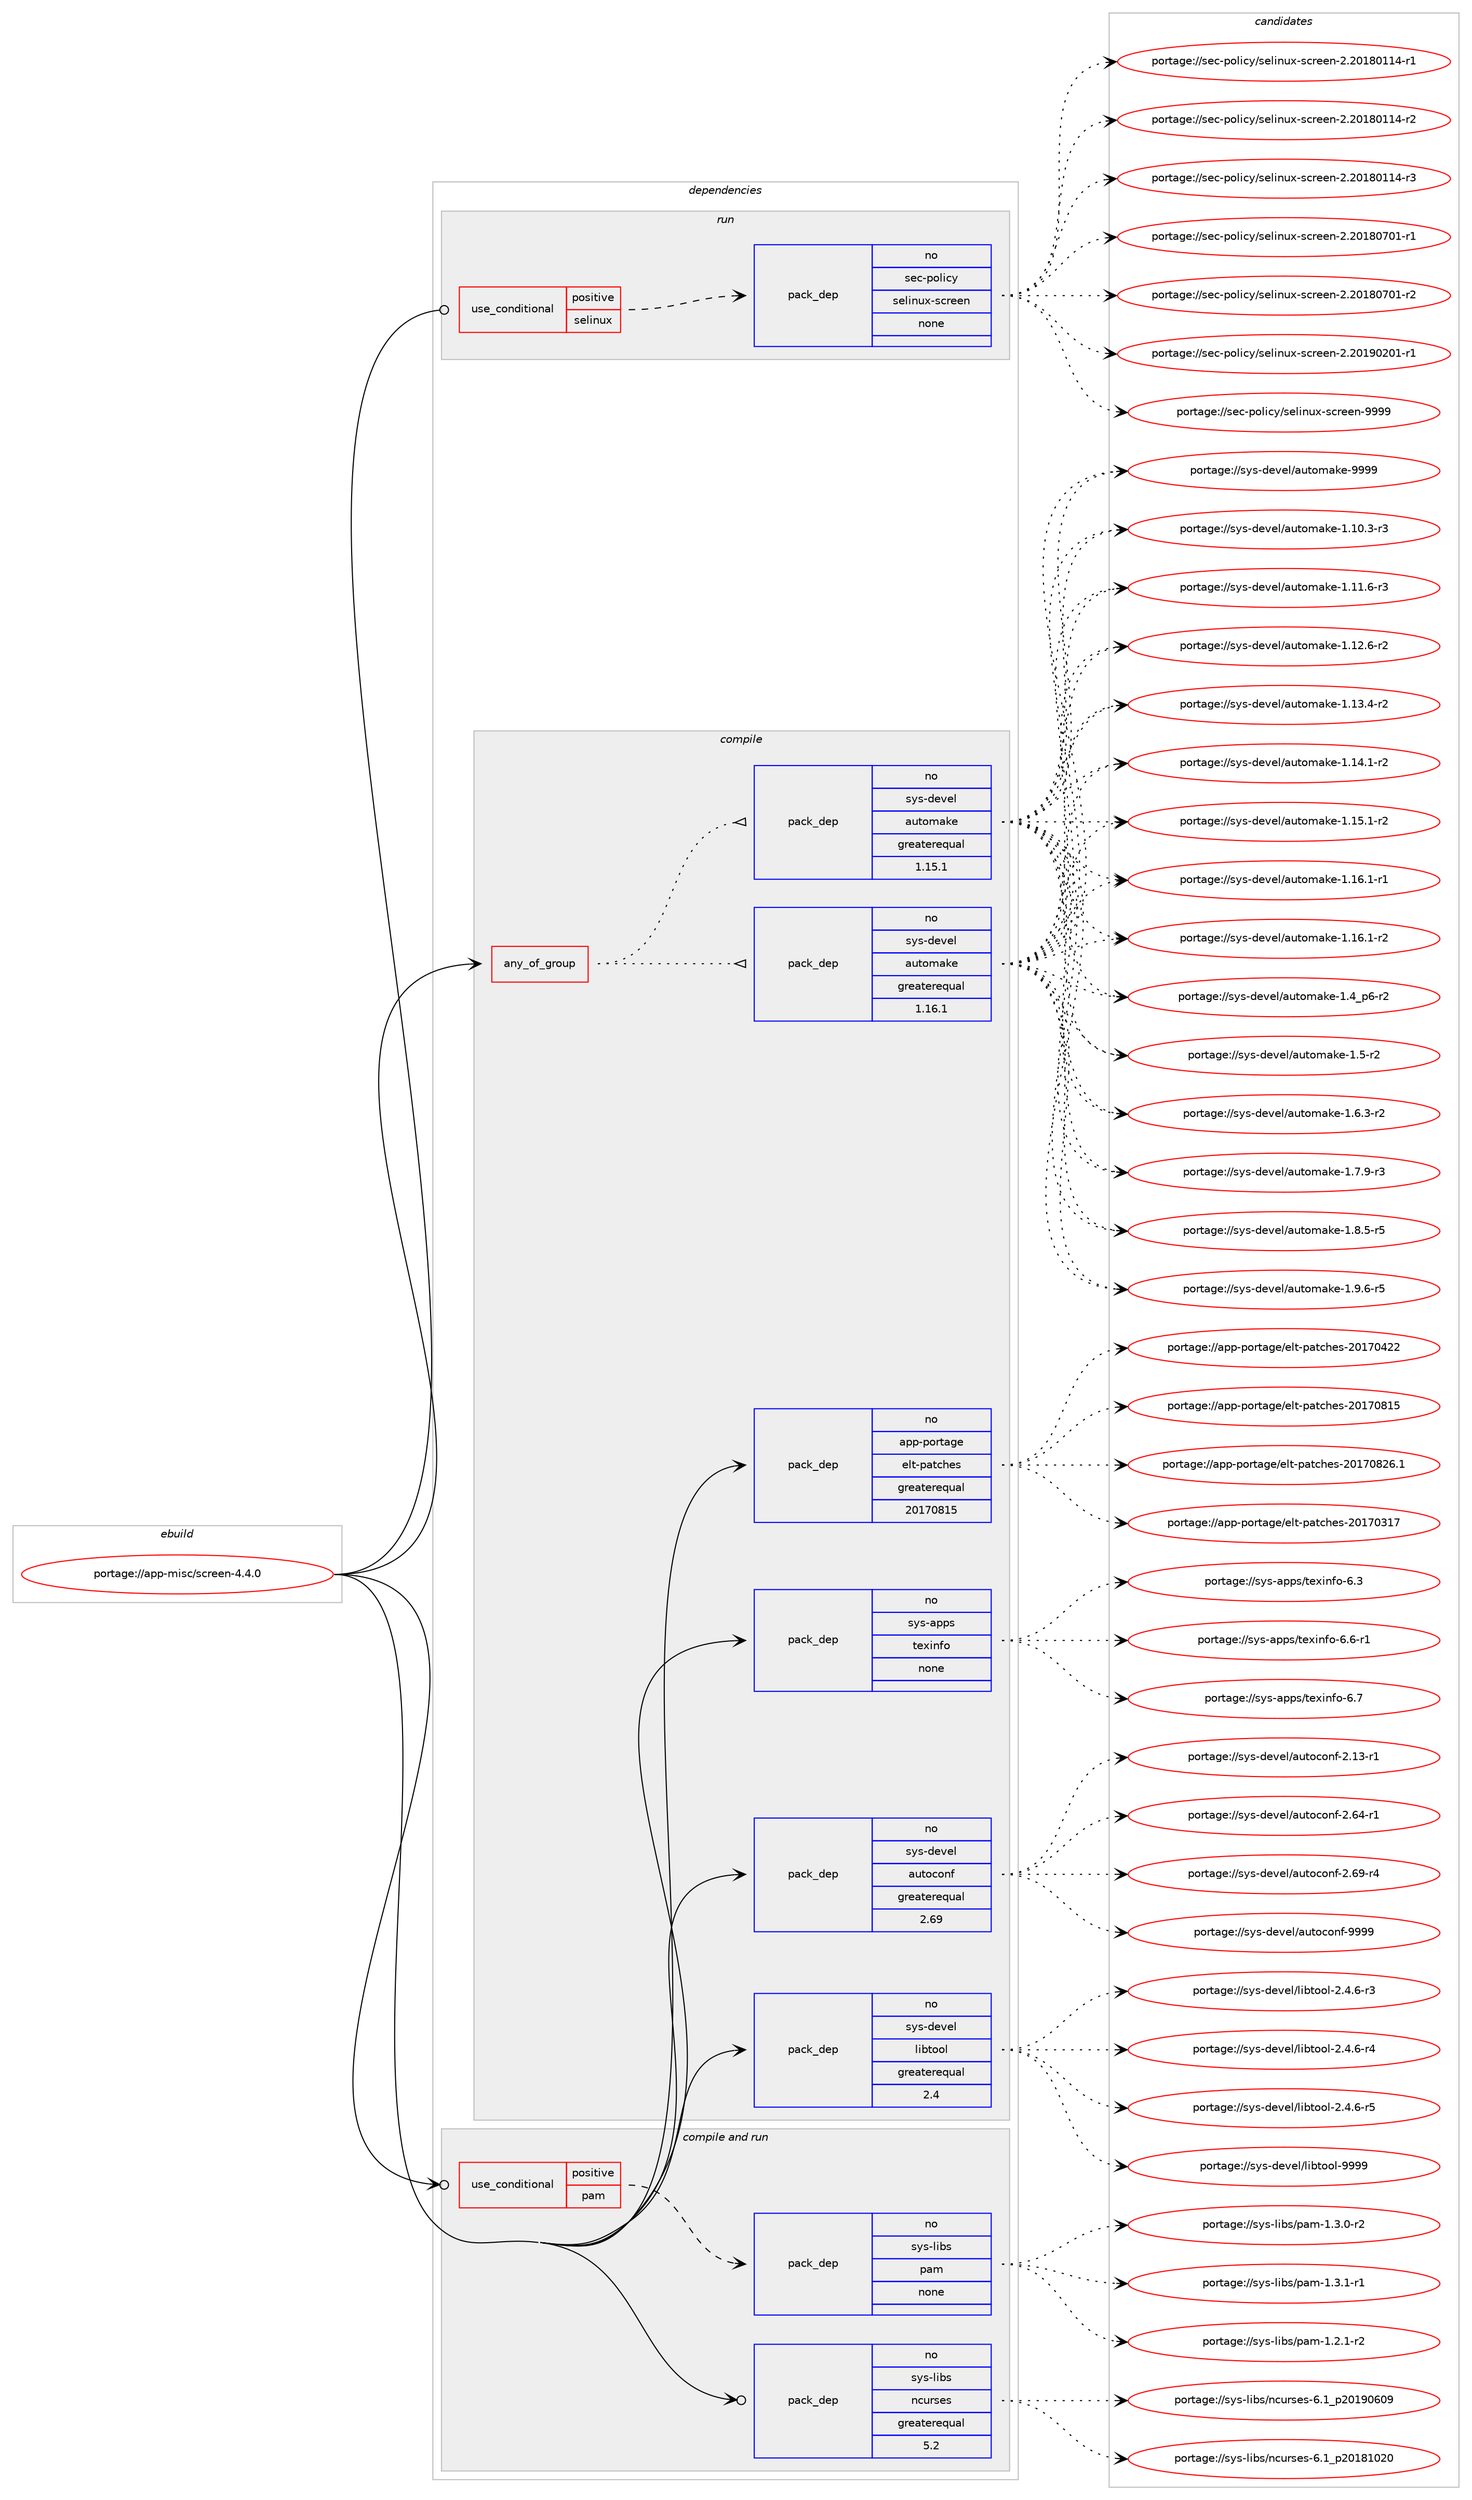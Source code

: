 digraph prolog {

# *************
# Graph options
# *************

newrank=true;
concentrate=true;
compound=true;
graph [rankdir=LR,fontname=Helvetica,fontsize=10,ranksep=1.5];#, ranksep=2.5, nodesep=0.2];
edge  [arrowhead=vee];
node  [fontname=Helvetica,fontsize=10];

# **********
# The ebuild
# **********

subgraph cluster_leftcol {
color=gray;
rank=same;
label=<<i>ebuild</i>>;
id [label="portage://app-misc/screen-4.4.0", color=red, width=4, href="../app-misc/screen-4.4.0.svg"];
}

# ****************
# The dependencies
# ****************

subgraph cluster_midcol {
color=gray;
label=<<i>dependencies</i>>;
subgraph cluster_compile {
fillcolor="#eeeeee";
style=filled;
label=<<i>compile</i>>;
subgraph any557 {
dependency35733 [label=<<TABLE BORDER="0" CELLBORDER="1" CELLSPACING="0" CELLPADDING="4"><TR><TD CELLPADDING="10">any_of_group</TD></TR></TABLE>>, shape=none, color=red];subgraph pack26213 {
dependency35734 [label=<<TABLE BORDER="0" CELLBORDER="1" CELLSPACING="0" CELLPADDING="4" WIDTH="220"><TR><TD ROWSPAN="6" CELLPADDING="30">pack_dep</TD></TR><TR><TD WIDTH="110">no</TD></TR><TR><TD>sys-devel</TD></TR><TR><TD>automake</TD></TR><TR><TD>greaterequal</TD></TR><TR><TD>1.16.1</TD></TR></TABLE>>, shape=none, color=blue];
}
dependency35733:e -> dependency35734:w [weight=20,style="dotted",arrowhead="oinv"];
subgraph pack26214 {
dependency35735 [label=<<TABLE BORDER="0" CELLBORDER="1" CELLSPACING="0" CELLPADDING="4" WIDTH="220"><TR><TD ROWSPAN="6" CELLPADDING="30">pack_dep</TD></TR><TR><TD WIDTH="110">no</TD></TR><TR><TD>sys-devel</TD></TR><TR><TD>automake</TD></TR><TR><TD>greaterequal</TD></TR><TR><TD>1.15.1</TD></TR></TABLE>>, shape=none, color=blue];
}
dependency35733:e -> dependency35735:w [weight=20,style="dotted",arrowhead="oinv"];
}
id:e -> dependency35733:w [weight=20,style="solid",arrowhead="vee"];
subgraph pack26215 {
dependency35736 [label=<<TABLE BORDER="0" CELLBORDER="1" CELLSPACING="0" CELLPADDING="4" WIDTH="220"><TR><TD ROWSPAN="6" CELLPADDING="30">pack_dep</TD></TR><TR><TD WIDTH="110">no</TD></TR><TR><TD>app-portage</TD></TR><TR><TD>elt-patches</TD></TR><TR><TD>greaterequal</TD></TR><TR><TD>20170815</TD></TR></TABLE>>, shape=none, color=blue];
}
id:e -> dependency35736:w [weight=20,style="solid",arrowhead="vee"];
subgraph pack26216 {
dependency35737 [label=<<TABLE BORDER="0" CELLBORDER="1" CELLSPACING="0" CELLPADDING="4" WIDTH="220"><TR><TD ROWSPAN="6" CELLPADDING="30">pack_dep</TD></TR><TR><TD WIDTH="110">no</TD></TR><TR><TD>sys-apps</TD></TR><TR><TD>texinfo</TD></TR><TR><TD>none</TD></TR><TR><TD></TD></TR></TABLE>>, shape=none, color=blue];
}
id:e -> dependency35737:w [weight=20,style="solid",arrowhead="vee"];
subgraph pack26217 {
dependency35738 [label=<<TABLE BORDER="0" CELLBORDER="1" CELLSPACING="0" CELLPADDING="4" WIDTH="220"><TR><TD ROWSPAN="6" CELLPADDING="30">pack_dep</TD></TR><TR><TD WIDTH="110">no</TD></TR><TR><TD>sys-devel</TD></TR><TR><TD>autoconf</TD></TR><TR><TD>greaterequal</TD></TR><TR><TD>2.69</TD></TR></TABLE>>, shape=none, color=blue];
}
id:e -> dependency35738:w [weight=20,style="solid",arrowhead="vee"];
subgraph pack26218 {
dependency35739 [label=<<TABLE BORDER="0" CELLBORDER="1" CELLSPACING="0" CELLPADDING="4" WIDTH="220"><TR><TD ROWSPAN="6" CELLPADDING="30">pack_dep</TD></TR><TR><TD WIDTH="110">no</TD></TR><TR><TD>sys-devel</TD></TR><TR><TD>libtool</TD></TR><TR><TD>greaterequal</TD></TR><TR><TD>2.4</TD></TR></TABLE>>, shape=none, color=blue];
}
id:e -> dependency35739:w [weight=20,style="solid",arrowhead="vee"];
}
subgraph cluster_compileandrun {
fillcolor="#eeeeee";
style=filled;
label=<<i>compile and run</i>>;
subgraph cond8945 {
dependency35740 [label=<<TABLE BORDER="0" CELLBORDER="1" CELLSPACING="0" CELLPADDING="4"><TR><TD ROWSPAN="3" CELLPADDING="10">use_conditional</TD></TR><TR><TD>positive</TD></TR><TR><TD>pam</TD></TR></TABLE>>, shape=none, color=red];
subgraph pack26219 {
dependency35741 [label=<<TABLE BORDER="0" CELLBORDER="1" CELLSPACING="0" CELLPADDING="4" WIDTH="220"><TR><TD ROWSPAN="6" CELLPADDING="30">pack_dep</TD></TR><TR><TD WIDTH="110">no</TD></TR><TR><TD>sys-libs</TD></TR><TR><TD>pam</TD></TR><TR><TD>none</TD></TR><TR><TD></TD></TR></TABLE>>, shape=none, color=blue];
}
dependency35740:e -> dependency35741:w [weight=20,style="dashed",arrowhead="vee"];
}
id:e -> dependency35740:w [weight=20,style="solid",arrowhead="odotvee"];
subgraph pack26220 {
dependency35742 [label=<<TABLE BORDER="0" CELLBORDER="1" CELLSPACING="0" CELLPADDING="4" WIDTH="220"><TR><TD ROWSPAN="6" CELLPADDING="30">pack_dep</TD></TR><TR><TD WIDTH="110">no</TD></TR><TR><TD>sys-libs</TD></TR><TR><TD>ncurses</TD></TR><TR><TD>greaterequal</TD></TR><TR><TD>5.2</TD></TR></TABLE>>, shape=none, color=blue];
}
id:e -> dependency35742:w [weight=20,style="solid",arrowhead="odotvee"];
}
subgraph cluster_run {
fillcolor="#eeeeee";
style=filled;
label=<<i>run</i>>;
subgraph cond8946 {
dependency35743 [label=<<TABLE BORDER="0" CELLBORDER="1" CELLSPACING="0" CELLPADDING="4"><TR><TD ROWSPAN="3" CELLPADDING="10">use_conditional</TD></TR><TR><TD>positive</TD></TR><TR><TD>selinux</TD></TR></TABLE>>, shape=none, color=red];
subgraph pack26221 {
dependency35744 [label=<<TABLE BORDER="0" CELLBORDER="1" CELLSPACING="0" CELLPADDING="4" WIDTH="220"><TR><TD ROWSPAN="6" CELLPADDING="30">pack_dep</TD></TR><TR><TD WIDTH="110">no</TD></TR><TR><TD>sec-policy</TD></TR><TR><TD>selinux-screen</TD></TR><TR><TD>none</TD></TR><TR><TD></TD></TR></TABLE>>, shape=none, color=blue];
}
dependency35743:e -> dependency35744:w [weight=20,style="dashed",arrowhead="vee"];
}
id:e -> dependency35743:w [weight=20,style="solid",arrowhead="odot"];
}
}

# **************
# The candidates
# **************

subgraph cluster_choices {
rank=same;
color=gray;
label=<<i>candidates</i>>;

subgraph choice26213 {
color=black;
nodesep=1;
choiceportage11512111545100101118101108479711711611110997107101454946494846514511451 [label="portage://sys-devel/automake-1.10.3-r3", color=red, width=4,href="../sys-devel/automake-1.10.3-r3.svg"];
choiceportage11512111545100101118101108479711711611110997107101454946494946544511451 [label="portage://sys-devel/automake-1.11.6-r3", color=red, width=4,href="../sys-devel/automake-1.11.6-r3.svg"];
choiceportage11512111545100101118101108479711711611110997107101454946495046544511450 [label="portage://sys-devel/automake-1.12.6-r2", color=red, width=4,href="../sys-devel/automake-1.12.6-r2.svg"];
choiceportage11512111545100101118101108479711711611110997107101454946495146524511450 [label="portage://sys-devel/automake-1.13.4-r2", color=red, width=4,href="../sys-devel/automake-1.13.4-r2.svg"];
choiceportage11512111545100101118101108479711711611110997107101454946495246494511450 [label="portage://sys-devel/automake-1.14.1-r2", color=red, width=4,href="../sys-devel/automake-1.14.1-r2.svg"];
choiceportage11512111545100101118101108479711711611110997107101454946495346494511450 [label="portage://sys-devel/automake-1.15.1-r2", color=red, width=4,href="../sys-devel/automake-1.15.1-r2.svg"];
choiceportage11512111545100101118101108479711711611110997107101454946495446494511449 [label="portage://sys-devel/automake-1.16.1-r1", color=red, width=4,href="../sys-devel/automake-1.16.1-r1.svg"];
choiceportage11512111545100101118101108479711711611110997107101454946495446494511450 [label="portage://sys-devel/automake-1.16.1-r2", color=red, width=4,href="../sys-devel/automake-1.16.1-r2.svg"];
choiceportage115121115451001011181011084797117116111109971071014549465295112544511450 [label="portage://sys-devel/automake-1.4_p6-r2", color=red, width=4,href="../sys-devel/automake-1.4_p6-r2.svg"];
choiceportage11512111545100101118101108479711711611110997107101454946534511450 [label="portage://sys-devel/automake-1.5-r2", color=red, width=4,href="../sys-devel/automake-1.5-r2.svg"];
choiceportage115121115451001011181011084797117116111109971071014549465446514511450 [label="portage://sys-devel/automake-1.6.3-r2", color=red, width=4,href="../sys-devel/automake-1.6.3-r2.svg"];
choiceportage115121115451001011181011084797117116111109971071014549465546574511451 [label="portage://sys-devel/automake-1.7.9-r3", color=red, width=4,href="../sys-devel/automake-1.7.9-r3.svg"];
choiceportage115121115451001011181011084797117116111109971071014549465646534511453 [label="portage://sys-devel/automake-1.8.5-r5", color=red, width=4,href="../sys-devel/automake-1.8.5-r5.svg"];
choiceportage115121115451001011181011084797117116111109971071014549465746544511453 [label="portage://sys-devel/automake-1.9.6-r5", color=red, width=4,href="../sys-devel/automake-1.9.6-r5.svg"];
choiceportage115121115451001011181011084797117116111109971071014557575757 [label="portage://sys-devel/automake-9999", color=red, width=4,href="../sys-devel/automake-9999.svg"];
dependency35734:e -> choiceportage11512111545100101118101108479711711611110997107101454946494846514511451:w [style=dotted,weight="100"];
dependency35734:e -> choiceportage11512111545100101118101108479711711611110997107101454946494946544511451:w [style=dotted,weight="100"];
dependency35734:e -> choiceportage11512111545100101118101108479711711611110997107101454946495046544511450:w [style=dotted,weight="100"];
dependency35734:e -> choiceportage11512111545100101118101108479711711611110997107101454946495146524511450:w [style=dotted,weight="100"];
dependency35734:e -> choiceportage11512111545100101118101108479711711611110997107101454946495246494511450:w [style=dotted,weight="100"];
dependency35734:e -> choiceportage11512111545100101118101108479711711611110997107101454946495346494511450:w [style=dotted,weight="100"];
dependency35734:e -> choiceportage11512111545100101118101108479711711611110997107101454946495446494511449:w [style=dotted,weight="100"];
dependency35734:e -> choiceportage11512111545100101118101108479711711611110997107101454946495446494511450:w [style=dotted,weight="100"];
dependency35734:e -> choiceportage115121115451001011181011084797117116111109971071014549465295112544511450:w [style=dotted,weight="100"];
dependency35734:e -> choiceportage11512111545100101118101108479711711611110997107101454946534511450:w [style=dotted,weight="100"];
dependency35734:e -> choiceportage115121115451001011181011084797117116111109971071014549465446514511450:w [style=dotted,weight="100"];
dependency35734:e -> choiceportage115121115451001011181011084797117116111109971071014549465546574511451:w [style=dotted,weight="100"];
dependency35734:e -> choiceportage115121115451001011181011084797117116111109971071014549465646534511453:w [style=dotted,weight="100"];
dependency35734:e -> choiceportage115121115451001011181011084797117116111109971071014549465746544511453:w [style=dotted,weight="100"];
dependency35734:e -> choiceportage115121115451001011181011084797117116111109971071014557575757:w [style=dotted,weight="100"];
}
subgraph choice26214 {
color=black;
nodesep=1;
choiceportage11512111545100101118101108479711711611110997107101454946494846514511451 [label="portage://sys-devel/automake-1.10.3-r3", color=red, width=4,href="../sys-devel/automake-1.10.3-r3.svg"];
choiceportage11512111545100101118101108479711711611110997107101454946494946544511451 [label="portage://sys-devel/automake-1.11.6-r3", color=red, width=4,href="../sys-devel/automake-1.11.6-r3.svg"];
choiceportage11512111545100101118101108479711711611110997107101454946495046544511450 [label="portage://sys-devel/automake-1.12.6-r2", color=red, width=4,href="../sys-devel/automake-1.12.6-r2.svg"];
choiceportage11512111545100101118101108479711711611110997107101454946495146524511450 [label="portage://sys-devel/automake-1.13.4-r2", color=red, width=4,href="../sys-devel/automake-1.13.4-r2.svg"];
choiceportage11512111545100101118101108479711711611110997107101454946495246494511450 [label="portage://sys-devel/automake-1.14.1-r2", color=red, width=4,href="../sys-devel/automake-1.14.1-r2.svg"];
choiceportage11512111545100101118101108479711711611110997107101454946495346494511450 [label="portage://sys-devel/automake-1.15.1-r2", color=red, width=4,href="../sys-devel/automake-1.15.1-r2.svg"];
choiceportage11512111545100101118101108479711711611110997107101454946495446494511449 [label="portage://sys-devel/automake-1.16.1-r1", color=red, width=4,href="../sys-devel/automake-1.16.1-r1.svg"];
choiceportage11512111545100101118101108479711711611110997107101454946495446494511450 [label="portage://sys-devel/automake-1.16.1-r2", color=red, width=4,href="../sys-devel/automake-1.16.1-r2.svg"];
choiceportage115121115451001011181011084797117116111109971071014549465295112544511450 [label="portage://sys-devel/automake-1.4_p6-r2", color=red, width=4,href="../sys-devel/automake-1.4_p6-r2.svg"];
choiceportage11512111545100101118101108479711711611110997107101454946534511450 [label="portage://sys-devel/automake-1.5-r2", color=red, width=4,href="../sys-devel/automake-1.5-r2.svg"];
choiceportage115121115451001011181011084797117116111109971071014549465446514511450 [label="portage://sys-devel/automake-1.6.3-r2", color=red, width=4,href="../sys-devel/automake-1.6.3-r2.svg"];
choiceportage115121115451001011181011084797117116111109971071014549465546574511451 [label="portage://sys-devel/automake-1.7.9-r3", color=red, width=4,href="../sys-devel/automake-1.7.9-r3.svg"];
choiceportage115121115451001011181011084797117116111109971071014549465646534511453 [label="portage://sys-devel/automake-1.8.5-r5", color=red, width=4,href="../sys-devel/automake-1.8.5-r5.svg"];
choiceportage115121115451001011181011084797117116111109971071014549465746544511453 [label="portage://sys-devel/automake-1.9.6-r5", color=red, width=4,href="../sys-devel/automake-1.9.6-r5.svg"];
choiceportage115121115451001011181011084797117116111109971071014557575757 [label="portage://sys-devel/automake-9999", color=red, width=4,href="../sys-devel/automake-9999.svg"];
dependency35735:e -> choiceportage11512111545100101118101108479711711611110997107101454946494846514511451:w [style=dotted,weight="100"];
dependency35735:e -> choiceportage11512111545100101118101108479711711611110997107101454946494946544511451:w [style=dotted,weight="100"];
dependency35735:e -> choiceportage11512111545100101118101108479711711611110997107101454946495046544511450:w [style=dotted,weight="100"];
dependency35735:e -> choiceportage11512111545100101118101108479711711611110997107101454946495146524511450:w [style=dotted,weight="100"];
dependency35735:e -> choiceportage11512111545100101118101108479711711611110997107101454946495246494511450:w [style=dotted,weight="100"];
dependency35735:e -> choiceportage11512111545100101118101108479711711611110997107101454946495346494511450:w [style=dotted,weight="100"];
dependency35735:e -> choiceportage11512111545100101118101108479711711611110997107101454946495446494511449:w [style=dotted,weight="100"];
dependency35735:e -> choiceportage11512111545100101118101108479711711611110997107101454946495446494511450:w [style=dotted,weight="100"];
dependency35735:e -> choiceportage115121115451001011181011084797117116111109971071014549465295112544511450:w [style=dotted,weight="100"];
dependency35735:e -> choiceportage11512111545100101118101108479711711611110997107101454946534511450:w [style=dotted,weight="100"];
dependency35735:e -> choiceportage115121115451001011181011084797117116111109971071014549465446514511450:w [style=dotted,weight="100"];
dependency35735:e -> choiceportage115121115451001011181011084797117116111109971071014549465546574511451:w [style=dotted,weight="100"];
dependency35735:e -> choiceportage115121115451001011181011084797117116111109971071014549465646534511453:w [style=dotted,weight="100"];
dependency35735:e -> choiceportage115121115451001011181011084797117116111109971071014549465746544511453:w [style=dotted,weight="100"];
dependency35735:e -> choiceportage115121115451001011181011084797117116111109971071014557575757:w [style=dotted,weight="100"];
}
subgraph choice26215 {
color=black;
nodesep=1;
choiceportage97112112451121111141169710310147101108116451129711699104101115455048495548514955 [label="portage://app-portage/elt-patches-20170317", color=red, width=4,href="../app-portage/elt-patches-20170317.svg"];
choiceportage97112112451121111141169710310147101108116451129711699104101115455048495548525050 [label="portage://app-portage/elt-patches-20170422", color=red, width=4,href="../app-portage/elt-patches-20170422.svg"];
choiceportage97112112451121111141169710310147101108116451129711699104101115455048495548564953 [label="portage://app-portage/elt-patches-20170815", color=red, width=4,href="../app-portage/elt-patches-20170815.svg"];
choiceportage971121124511211111411697103101471011081164511297116991041011154550484955485650544649 [label="portage://app-portage/elt-patches-20170826.1", color=red, width=4,href="../app-portage/elt-patches-20170826.1.svg"];
dependency35736:e -> choiceportage97112112451121111141169710310147101108116451129711699104101115455048495548514955:w [style=dotted,weight="100"];
dependency35736:e -> choiceportage97112112451121111141169710310147101108116451129711699104101115455048495548525050:w [style=dotted,weight="100"];
dependency35736:e -> choiceportage97112112451121111141169710310147101108116451129711699104101115455048495548564953:w [style=dotted,weight="100"];
dependency35736:e -> choiceportage971121124511211111411697103101471011081164511297116991041011154550484955485650544649:w [style=dotted,weight="100"];
}
subgraph choice26216 {
color=black;
nodesep=1;
choiceportage11512111545971121121154711610112010511010211145544651 [label="portage://sys-apps/texinfo-6.3", color=red, width=4,href="../sys-apps/texinfo-6.3.svg"];
choiceportage115121115459711211211547116101120105110102111455446544511449 [label="portage://sys-apps/texinfo-6.6-r1", color=red, width=4,href="../sys-apps/texinfo-6.6-r1.svg"];
choiceportage11512111545971121121154711610112010511010211145544655 [label="portage://sys-apps/texinfo-6.7", color=red, width=4,href="../sys-apps/texinfo-6.7.svg"];
dependency35737:e -> choiceportage11512111545971121121154711610112010511010211145544651:w [style=dotted,weight="100"];
dependency35737:e -> choiceportage115121115459711211211547116101120105110102111455446544511449:w [style=dotted,weight="100"];
dependency35737:e -> choiceportage11512111545971121121154711610112010511010211145544655:w [style=dotted,weight="100"];
}
subgraph choice26217 {
color=black;
nodesep=1;
choiceportage1151211154510010111810110847971171161119911111010245504649514511449 [label="portage://sys-devel/autoconf-2.13-r1", color=red, width=4,href="../sys-devel/autoconf-2.13-r1.svg"];
choiceportage1151211154510010111810110847971171161119911111010245504654524511449 [label="portage://sys-devel/autoconf-2.64-r1", color=red, width=4,href="../sys-devel/autoconf-2.64-r1.svg"];
choiceportage1151211154510010111810110847971171161119911111010245504654574511452 [label="portage://sys-devel/autoconf-2.69-r4", color=red, width=4,href="../sys-devel/autoconf-2.69-r4.svg"];
choiceportage115121115451001011181011084797117116111991111101024557575757 [label="portage://sys-devel/autoconf-9999", color=red, width=4,href="../sys-devel/autoconf-9999.svg"];
dependency35738:e -> choiceportage1151211154510010111810110847971171161119911111010245504649514511449:w [style=dotted,weight="100"];
dependency35738:e -> choiceportage1151211154510010111810110847971171161119911111010245504654524511449:w [style=dotted,weight="100"];
dependency35738:e -> choiceportage1151211154510010111810110847971171161119911111010245504654574511452:w [style=dotted,weight="100"];
dependency35738:e -> choiceportage115121115451001011181011084797117116111991111101024557575757:w [style=dotted,weight="100"];
}
subgraph choice26218 {
color=black;
nodesep=1;
choiceportage1151211154510010111810110847108105981161111111084550465246544511451 [label="portage://sys-devel/libtool-2.4.6-r3", color=red, width=4,href="../sys-devel/libtool-2.4.6-r3.svg"];
choiceportage1151211154510010111810110847108105981161111111084550465246544511452 [label="portage://sys-devel/libtool-2.4.6-r4", color=red, width=4,href="../sys-devel/libtool-2.4.6-r4.svg"];
choiceportage1151211154510010111810110847108105981161111111084550465246544511453 [label="portage://sys-devel/libtool-2.4.6-r5", color=red, width=4,href="../sys-devel/libtool-2.4.6-r5.svg"];
choiceportage1151211154510010111810110847108105981161111111084557575757 [label="portage://sys-devel/libtool-9999", color=red, width=4,href="../sys-devel/libtool-9999.svg"];
dependency35739:e -> choiceportage1151211154510010111810110847108105981161111111084550465246544511451:w [style=dotted,weight="100"];
dependency35739:e -> choiceportage1151211154510010111810110847108105981161111111084550465246544511452:w [style=dotted,weight="100"];
dependency35739:e -> choiceportage1151211154510010111810110847108105981161111111084550465246544511453:w [style=dotted,weight="100"];
dependency35739:e -> choiceportage1151211154510010111810110847108105981161111111084557575757:w [style=dotted,weight="100"];
}
subgraph choice26219 {
color=black;
nodesep=1;
choiceportage115121115451081059811547112971094549465046494511450 [label="portage://sys-libs/pam-1.2.1-r2", color=red, width=4,href="../sys-libs/pam-1.2.1-r2.svg"];
choiceportage115121115451081059811547112971094549465146484511450 [label="portage://sys-libs/pam-1.3.0-r2", color=red, width=4,href="../sys-libs/pam-1.3.0-r2.svg"];
choiceportage115121115451081059811547112971094549465146494511449 [label="portage://sys-libs/pam-1.3.1-r1", color=red, width=4,href="../sys-libs/pam-1.3.1-r1.svg"];
dependency35741:e -> choiceportage115121115451081059811547112971094549465046494511450:w [style=dotted,weight="100"];
dependency35741:e -> choiceportage115121115451081059811547112971094549465146484511450:w [style=dotted,weight="100"];
dependency35741:e -> choiceportage115121115451081059811547112971094549465146494511449:w [style=dotted,weight="100"];
}
subgraph choice26220 {
color=black;
nodesep=1;
choiceportage1151211154510810598115471109911711411510111545544649951125048495649485048 [label="portage://sys-libs/ncurses-6.1_p20181020", color=red, width=4,href="../sys-libs/ncurses-6.1_p20181020.svg"];
choiceportage1151211154510810598115471109911711411510111545544649951125048495748544857 [label="portage://sys-libs/ncurses-6.1_p20190609", color=red, width=4,href="../sys-libs/ncurses-6.1_p20190609.svg"];
dependency35742:e -> choiceportage1151211154510810598115471109911711411510111545544649951125048495649485048:w [style=dotted,weight="100"];
dependency35742:e -> choiceportage1151211154510810598115471109911711411510111545544649951125048495748544857:w [style=dotted,weight="100"];
}
subgraph choice26221 {
color=black;
nodesep=1;
choiceportage11510199451121111081059912147115101108105110117120451159911410110111045504650484956484949524511449 [label="portage://sec-policy/selinux-screen-2.20180114-r1", color=red, width=4,href="../sec-policy/selinux-screen-2.20180114-r1.svg"];
choiceportage11510199451121111081059912147115101108105110117120451159911410110111045504650484956484949524511450 [label="portage://sec-policy/selinux-screen-2.20180114-r2", color=red, width=4,href="../sec-policy/selinux-screen-2.20180114-r2.svg"];
choiceportage11510199451121111081059912147115101108105110117120451159911410110111045504650484956484949524511451 [label="portage://sec-policy/selinux-screen-2.20180114-r3", color=red, width=4,href="../sec-policy/selinux-screen-2.20180114-r3.svg"];
choiceportage11510199451121111081059912147115101108105110117120451159911410110111045504650484956485548494511449 [label="portage://sec-policy/selinux-screen-2.20180701-r1", color=red, width=4,href="../sec-policy/selinux-screen-2.20180701-r1.svg"];
choiceportage11510199451121111081059912147115101108105110117120451159911410110111045504650484956485548494511450 [label="portage://sec-policy/selinux-screen-2.20180701-r2", color=red, width=4,href="../sec-policy/selinux-screen-2.20180701-r2.svg"];
choiceportage11510199451121111081059912147115101108105110117120451159911410110111045504650484957485048494511449 [label="portage://sec-policy/selinux-screen-2.20190201-r1", color=red, width=4,href="../sec-policy/selinux-screen-2.20190201-r1.svg"];
choiceportage1151019945112111108105991214711510110810511011712045115991141011011104557575757 [label="portage://sec-policy/selinux-screen-9999", color=red, width=4,href="../sec-policy/selinux-screen-9999.svg"];
dependency35744:e -> choiceportage11510199451121111081059912147115101108105110117120451159911410110111045504650484956484949524511449:w [style=dotted,weight="100"];
dependency35744:e -> choiceportage11510199451121111081059912147115101108105110117120451159911410110111045504650484956484949524511450:w [style=dotted,weight="100"];
dependency35744:e -> choiceportage11510199451121111081059912147115101108105110117120451159911410110111045504650484956484949524511451:w [style=dotted,weight="100"];
dependency35744:e -> choiceportage11510199451121111081059912147115101108105110117120451159911410110111045504650484956485548494511449:w [style=dotted,weight="100"];
dependency35744:e -> choiceportage11510199451121111081059912147115101108105110117120451159911410110111045504650484956485548494511450:w [style=dotted,weight="100"];
dependency35744:e -> choiceportage11510199451121111081059912147115101108105110117120451159911410110111045504650484957485048494511449:w [style=dotted,weight="100"];
dependency35744:e -> choiceportage1151019945112111108105991214711510110810511011712045115991141011011104557575757:w [style=dotted,weight="100"];
}
}

}
